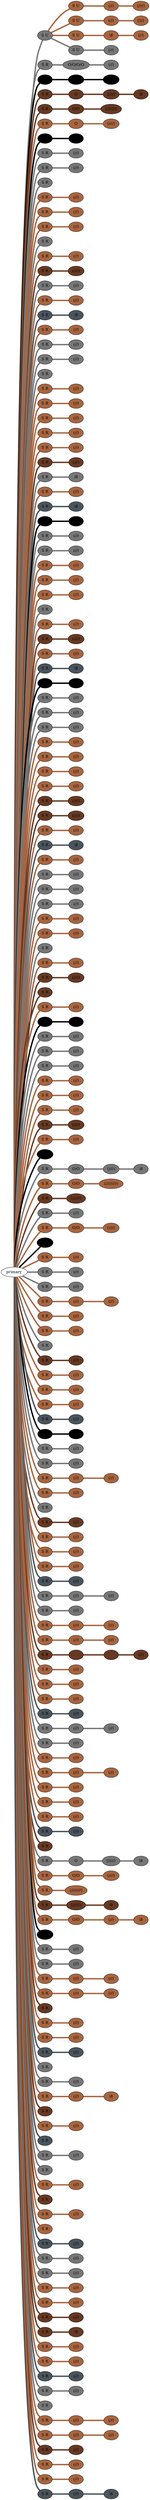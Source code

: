 graph {
 graph [rankdir=LR]
"1" [qtype="pendant_node", pendant_colors="#777777,#4A545C", pendant_ply="S", pendant_attach="U", pendant_length="23", label="S U", style=filled, fillcolor="#777777"]
"primary" -- "1" [qtype="pendant_link",penwidth=5,color="#777777"]
"1s1" [qtype="pendant_node", pendant_colors="#A86540", pendant_ply="S", pendant_attach="U", pendant_length="30", label="S U", style=filled, fillcolor="#A86540"]
"1" -- "1s1" [qtype="pendant_link",penwidth=5,color="#A86540"]
"1s1:0" [qtype="knot_node", knot_value="2", knot_type="L", knot_position="8.0", knot_spin="S", label="(//)", style=filled, fillcolor="#A86540"]
"1s1" -- "1s1:0" [qtype="knot_link",penwidth=5,color="#A86540"]
"1s1:1" [qtype="knot_node", knot_value="4", knot_type="L", knot_position="15.5", knot_spin="S", label="(////)", style=filled, fillcolor="#A86540"]
"1s1:0" -- "1s1:1" [qtype="knot_link",penwidth=5,color="#A86540"]
"1s2" [qtype="pendant_node", pendant_colors="#A86540", pendant_ply="S", pendant_attach="U", pendant_length="29", label="S U", style=filled, fillcolor="#A86540"]
"1" -- "1s2" [qtype="pendant_link",penwidth=5,color="#A86540"]
"1s2:0" [qtype="knot_node", knot_value="2", knot_type="L", knot_position="8.5", knot_spin="S", label="(//)", style=filled, fillcolor="#A86540"]
"1s2" -- "1s2:0" [qtype="knot_link",penwidth=5,color="#A86540"]
"1s2:1" [qtype="knot_node", knot_value="3", knot_type="L", knot_position="16.0", knot_spin="S", label="(///)", style=filled, fillcolor="#A86540"]
"1s2:0" -- "1s2:1" [qtype="knot_link",penwidth=5,color="#A86540"]
"1s3" [qtype="pendant_node", pendant_colors="#A86540", pendant_ply="S", pendant_attach="U", pendant_length="30", label="S U", style=filled, fillcolor="#A86540"]
"1" -- "1s3" [qtype="pendant_link",penwidth=5,color="#A86540"]
"1s3:0" [qtype="knot_node", knot_value="1", knot_type="E", knot_position="8.0", knot_spin="Z", label="\\8", style=filled, fillcolor="#A86540"]
"1s3" -- "1s3:0" [qtype="knot_link",penwidth=5,color="#A86540"]
"1s3:1" [qtype="knot_node", knot_value="2", knot_type="L", knot_position="15.5", knot_spin="S", label="(//)", style=filled, fillcolor="#A86540"]
"1s3:0" -- "1s3:1" [qtype="knot_link",penwidth=5,color="#A86540"]
"1s4" [qtype="pendant_node", pendant_colors="#777777", pendant_ply="S", pendant_attach="U", pendant_length="32", label="S U", style=filled, fillcolor="#777777"]
"1" -- "1s4" [qtype="pendant_link",penwidth=5,color="#777777"]
"1s4:0" [qtype="knot_node", knot_value="2", knot_type="L", knot_position="16.5", knot_spin="S", label="(//)", style=filled, fillcolor="#777777"]
"1s4" -- "1s4:0" [qtype="knot_link",penwidth=5,color="#777777"]
"2" [qtype="pendant_node", pendant_colors="#777777", pendant_ply="S", pendant_attach="R", pendant_length="43", label="S R", style=filled, fillcolor="#777777"]
"primary" -- "2" [qtype="pendant_link",penwidth=5,color="#777777"]
"2:0" [qtype="knot_node", knot_value="4", knot_type="S", knot_position="5.5", knot_spin="S", label="O/O/O/O", style=filled, fillcolor="#777777"]
"2" -- "2:0" [qtype="knot_link",penwidth=5,color="#777777"]
"2:1" [qtype="knot_node", knot_value="2", knot_type="L", knot_position="17.5", knot_spin="S", label="(//)", style=filled, fillcolor="#777777"]
"2:0" -- "2:1" [qtype="knot_link",penwidth=5,color="#777777"]
"3" [qtype="pendant_node", pendant_colors="#000000,#A86540", pendant_ply="S", pendant_attach="R", pendant_length="34", label="S R", style=filled, fillcolor="#000000"]
"primary" -- "3" [qtype="pendant_link",penwidth=5,color="#000000"]
"3:0" [qtype="knot_node", knot_value="2", knot_type="S", knot_position="6.5", knot_spin="S", label="O/O", style=filled, fillcolor="#000000"]
"3" -- "3:0" [qtype="knot_link",penwidth=5,color="#000000"]
"3:1" [qtype="knot_node", knot_value="4", knot_type="L", knot_position="18.0", knot_spin="S", label="(////)", style=filled, fillcolor="#000000"]
"3:0" -- "3:1" [qtype="knot_link",penwidth=5,color="#000000"]
"4" [qtype="pendant_node", pendant_colors="#673923", pendant_ply="S", pendant_attach="R", pendant_length="44", label="S R", style=filled, fillcolor="#673923"]
"primary" -- "4" [qtype="pendant_link",penwidth=5,color="#673923"]
"4:0" [qtype="knot_node", knot_value="1", knot_type="S", knot_position="6.5", knot_spin="S", label="O", style=filled, fillcolor="#673923"]
"4" -- "4:0" [qtype="knot_link",penwidth=5,color="#673923"]
"4:1" [qtype="knot_node", knot_value="4", knot_type="L", knot_position="18.0", knot_spin="S", label="(////)", style=filled, fillcolor="#673923"]
"4:0" -- "4:1" [qtype="knot_link",penwidth=5,color="#673923"]
"4:2" [qtype="knot_node", knot_value="1", knot_type="E", knot_position="26.5", knot_spin="Z", label="\\8", style=filled, fillcolor="#673923"]
"4:1" -- "4:2" [qtype="knot_link",penwidth=5,color="#673923"]
"5" [qtype="pendant_node", pendant_colors="#673923,#A86540", pendant_ply="S", pendant_attach="R", pendant_length="37", label="S R", style=filled, fillcolor="#673923"]
"primary" -- "5" [qtype="pendant_link",penwidth=5,color="#673923"]
"5:0" [qtype="knot_node", knot_value="2", knot_type="S", knot_position="7.0", knot_spin="S", label="O/O", style=filled, fillcolor="#673923"]
"5" -- "5:0" [qtype="knot_link",penwidth=5,color="#673923"]
"5:1" [qtype="knot_node", knot_value="7", knot_type="L", knot_position="17.5", knot_spin="S", label="(///////)", style=filled, fillcolor="#673923"]
"5:0" -- "5:1" [qtype="knot_link",penwidth=5,color="#673923"]
"6" [qtype="pendant_node", pendant_colors="#A86540", pendant_ply="S", pendant_attach="R", pendant_length="31", label="S R", style=filled, fillcolor="#A86540"]
"primary" -- "6" [qtype="pendant_link",penwidth=5,color="#A86540"]
"6:0" [qtype="knot_node", knot_value="1", knot_type="S", knot_position="6.5", knot_spin="S", label="O", style=filled, fillcolor="#A86540"]
"6" -- "6:0" [qtype="knot_link",penwidth=5,color="#A86540"]
"6:1" [qtype="knot_node", knot_value="4", knot_type="L", knot_position="16.5", knot_spin="S", label="(////)", style=filled, fillcolor="#A86540"]
"6:0" -- "6:1" [qtype="knot_link",penwidth=5,color="#A86540"]
"7" [qtype="pendant_node", pendant_colors="#000000,#A86540", pendant_ply="S", pendant_attach="R", pendant_length="38", label="S R", style=filled, fillcolor="#000000"]
"primary" -- "7" [qtype="pendant_link",penwidth=5,color="#000000"]
"7:0" [qtype="knot_node", knot_value="2", knot_type="L", knot_position="11.5", knot_spin="S", label="(//)", style=filled, fillcolor="#000000"]
"7" -- "7:0" [qtype="knot_link",penwidth=5,color="#000000"]
"8" [qtype="pendant_node", pendant_colors="#777777", pendant_ply="S", pendant_attach="R", pendant_length="35", label="S R", style=filled, fillcolor="#777777"]
"primary" -- "8" [qtype="pendant_link",penwidth=5,color="#777777"]
"8:0" [qtype="knot_node", knot_value="2", knot_type="L", knot_position="10.5", knot_spin="S", label="(//)", style=filled, fillcolor="#777777"]
"8" -- "8:0" [qtype="knot_link",penwidth=5,color="#777777"]
"9" [qtype="pendant_node", pendant_colors="#777777", pendant_ply="S", pendant_attach="R", pendant_length="36", label="S R", style=filled, fillcolor="#777777"]
"primary" -- "9" [qtype="pendant_link",penwidth=5,color="#777777"]
"9:0" [qtype="knot_node", knot_value="2", knot_type="L", knot_position="11.5", knot_spin="S", label="(//)", style=filled, fillcolor="#777777"]
"9" -- "9:0" [qtype="knot_link",penwidth=5,color="#777777"]
"10" [qtype="pendant_node", pendant_colors="#777777", pendant_ply="S", pendant_attach="R", pendant_length="36", label="S R", style=filled, fillcolor="#777777"]
"primary" -- "10" [qtype="pendant_link",penwidth=5,color="#777777"]
"11" [qtype="pendant_node", pendant_colors="#A86540", pendant_ply="S", pendant_attach="R", pendant_length="37", label="S R", style=filled, fillcolor="#A86540"]
"primary" -- "11" [qtype="pendant_link",penwidth=5,color="#A86540"]
"11:0" [qtype="knot_node", knot_value="2", knot_type="L", knot_position="11.0", knot_spin="S", label="(//)", style=filled, fillcolor="#A86540"]
"11" -- "11:0" [qtype="knot_link",penwidth=5,color="#A86540"]
"12" [qtype="pendant_node", pendant_colors="#A86540", pendant_ply="S", pendant_attach="R", pendant_length="31", label="S R", style=filled, fillcolor="#A86540"]
"primary" -- "12" [qtype="pendant_link",penwidth=5,color="#A86540"]
"12:0" [qtype="knot_node", knot_value="2", knot_type="L", knot_position="11.5", knot_spin="S", label="(//)", style=filled, fillcolor="#A86540"]
"12" -- "12:0" [qtype="knot_link",penwidth=5,color="#A86540"]
"13" [qtype="pendant_node", pendant_colors="#A86540", pendant_ply="S", pendant_attach="R", pendant_length="31", label="S R", style=filled, fillcolor="#A86540"]
"primary" -- "13" [qtype="pendant_link",penwidth=5,color="#A86540"]
"13:0" [qtype="knot_node", knot_value="2", knot_type="L", knot_position="11.5", knot_spin="S", label="(//)", style=filled, fillcolor="#A86540"]
"13" -- "13:0" [qtype="knot_link",penwidth=5,color="#A86540"]
"14" [qtype="pendant_node", pendant_colors="#777777", pendant_ply="S", pendant_attach="R", pendant_length="31", label="S R", style=filled, fillcolor="#777777"]
"primary" -- "14" [qtype="pendant_link",penwidth=5,color="#777777"]
"15" [qtype="pendant_node", pendant_colors="#A86540", pendant_ply="S", pendant_attach="R", pendant_length="39", label="S R", style=filled, fillcolor="#A86540"]
"primary" -- "15" [qtype="pendant_link",penwidth=5,color="#A86540"]
"15:0" [qtype="knot_node", knot_value="2", knot_type="L", knot_position="12.0", knot_spin="S", label="(//)", style=filled, fillcolor="#A86540"]
"15" -- "15:0" [qtype="knot_link",penwidth=5,color="#A86540"]
"16" [qtype="pendant_node", pendant_colors="#673923", pendant_ply="S", pendant_attach="R", pendant_length="35", label="S R", style=filled, fillcolor="#673923"]
"primary" -- "16" [qtype="pendant_link",penwidth=5,color="#673923"]
"16:0" [qtype="knot_node", knot_value="4", knot_type="L", knot_position="12.5", knot_spin="S", label="(////)", style=filled, fillcolor="#673923"]
"16" -- "16:0" [qtype="knot_link",penwidth=5,color="#673923"]
"17" [qtype="pendant_node", pendant_colors="#777777,#000000", pendant_ply="S", pendant_attach="R", pendant_length="39", label="S R", style=filled, fillcolor="#777777"]
"primary" -- "17" [qtype="pendant_link",penwidth=5,color="#777777"]
"17:0" [qtype="knot_node", knot_value="2", knot_type="L", knot_position="11.5", knot_spin="S", label="(//)", style=filled, fillcolor="#777777"]
"17" -- "17:0" [qtype="knot_link",penwidth=5,color="#777777"]
"18" [qtype="pendant_node", pendant_colors="#A86540,#000000", pendant_ply="S", pendant_attach="R", pendant_length="33", label="S R", style=filled, fillcolor="#A86540"]
"primary" -- "18" [qtype="pendant_link",penwidth=5,color="#A86540"]
"18:0" [qtype="knot_node", knot_value="2", knot_type="L", knot_position="11.0", knot_spin="S", label="(//)", style=filled, fillcolor="#A86540"]
"18" -- "18:0" [qtype="knot_link",penwidth=5,color="#A86540"]
"19" [qtype="pendant_node", pendant_colors="#4A545C", pendant_ply="S", pendant_attach="R", pendant_length="43", label="S R", style=filled, fillcolor="#4A545C"]
"primary" -- "19" [qtype="pendant_link",penwidth=5,color="#4A545C"]
"19:0" [qtype="knot_node", knot_value="1", knot_type="E", knot_position="11.0", knot_spin="Z", label="\\8", style=filled, fillcolor="#4A545C"]
"19" -- "19:0" [qtype="knot_link",penwidth=5,color="#4A545C"]
"20" [qtype="pendant_node", pendant_colors="#A86540,#000000", pendant_ply="S", pendant_attach="R", pendant_length="37", label="S R", style=filled, fillcolor="#A86540"]
"primary" -- "20" [qtype="pendant_link",penwidth=5,color="#A86540"]
"20:0" [qtype="knot_node", knot_value="2", knot_type="L", knot_position="10.0", knot_spin="S", label="(//)", style=filled, fillcolor="#A86540"]
"20" -- "20:0" [qtype="knot_link",penwidth=5,color="#A86540"]
"21" [qtype="pendant_node", pendant_colors="#777777", pendant_ply="S", pendant_attach="R", pendant_length="38", label="S R", style=filled, fillcolor="#777777"]
"primary" -- "21" [qtype="pendant_link",penwidth=5,color="#777777"]
"21:0" [qtype="knot_node", knot_value="2", knot_type="L", knot_position="10.0", knot_spin="S", label="(//)", style=filled, fillcolor="#777777"]
"21" -- "21:0" [qtype="knot_link",penwidth=5,color="#777777"]
"22" [qtype="pendant_node", pendant_colors="#777777", pendant_ply="S", pendant_attach="R", pendant_length="36", label="S R", style=filled, fillcolor="#777777"]
"primary" -- "22" [qtype="pendant_link",penwidth=5,color="#777777"]
"22:0" [qtype="knot_node", knot_value="2", knot_type="L", knot_position="11.0", knot_spin="S", label="(//)", style=filled, fillcolor="#777777"]
"22" -- "22:0" [qtype="knot_link",penwidth=5,color="#777777"]
"23" [qtype="pendant_node", pendant_colors="#777777", pendant_ply="S", pendant_attach="R", pendant_length="36", label="S R", style=filled, fillcolor="#777777"]
"primary" -- "23" [qtype="pendant_link",penwidth=5,color="#777777"]
"24" [qtype="pendant_node", pendant_colors="#A86540", pendant_ply="S", pendant_attach="R", pendant_length="39", label="S R", style=filled, fillcolor="#A86540"]
"primary" -- "24" [qtype="pendant_link",penwidth=5,color="#A86540"]
"24:0" [qtype="knot_node", knot_value="2", knot_type="L", knot_position="10.5", knot_spin="S", label="(//)", style=filled, fillcolor="#A86540"]
"24" -- "24:0" [qtype="knot_link",penwidth=5,color="#A86540"]
"25" [qtype="pendant_node", pendant_colors="#A86540", pendant_ply="S", pendant_attach="R", pendant_length="27", label="S R", style=filled, fillcolor="#A86540"]
"primary" -- "25" [qtype="pendant_link",penwidth=5,color="#A86540"]
"25:0" [qtype="knot_node", knot_value="2", knot_type="L", knot_position="10.0", knot_spin="S", label="(//)", style=filled, fillcolor="#A86540"]
"25" -- "25:0" [qtype="knot_link",penwidth=5,color="#A86540"]
"26" [qtype="pendant_node", pendant_colors="#A86540", pendant_ply="S", pendant_attach="R", pendant_length="30", label="S R", style=filled, fillcolor="#A86540"]
"primary" -- "26" [qtype="pendant_link",penwidth=5,color="#A86540"]
"26:0" [qtype="knot_node", knot_value="2", knot_type="L", knot_position="10.5", knot_spin="S", label="(//)", style=filled, fillcolor="#A86540"]
"26" -- "26:0" [qtype="knot_link",penwidth=5,color="#A86540"]
"27" [qtype="pendant_node", pendant_colors="#A86540", pendant_ply="S", pendant_attach="R", pendant_length="39", label="S R", style=filled, fillcolor="#A86540"]
"primary" -- "27" [qtype="pendant_link",penwidth=5,color="#A86540"]
"27:0" [qtype="knot_node", knot_value="2", knot_type="L", knot_position="10.0", knot_spin="S", label="(//)", style=filled, fillcolor="#A86540"]
"27" -- "27:0" [qtype="knot_link",penwidth=5,color="#A86540"]
"28" [qtype="pendant_node", pendant_colors="#A86540", pendant_ply="S", pendant_attach="R", pendant_length="44", label="S R", style=filled, fillcolor="#A86540"]
"primary" -- "28" [qtype="pendant_link",penwidth=5,color="#A86540"]
"28:0" [qtype="knot_node", knot_value="2", knot_type="L", knot_position="13.5", knot_spin="S", label="(//)", style=filled, fillcolor="#A86540"]
"28" -- "28:0" [qtype="knot_link",penwidth=5,color="#A86540"]
"29" [qtype="pendant_node", pendant_colors="#673923", pendant_ply="S", pendant_attach="R", pendant_length="35", label="S R", style=filled, fillcolor="#673923"]
"primary" -- "29" [qtype="pendant_link",penwidth=5,color="#673923"]
"29:0" [qtype="knot_node", knot_value="3", knot_type="L", knot_position="11.0", knot_spin="S", label="(///)", style=filled, fillcolor="#673923"]
"29" -- "29:0" [qtype="knot_link",penwidth=5,color="#673923"]
"30" [qtype="pendant_node", pendant_colors="#777777", pendant_ply="S", pendant_attach="R", pendant_length="35", label="S R", style=filled, fillcolor="#777777"]
"primary" -- "30" [qtype="pendant_link",penwidth=5,color="#777777"]
"30:0" [qtype="knot_node", knot_value="1", knot_type="E", knot_position="11.5", knot_spin="S", label="/8", style=filled, fillcolor="#777777"]
"30" -- "30:0" [qtype="knot_link",penwidth=5,color="#777777"]
"31" [qtype="pendant_node", pendant_colors="#A86540,#000000", pendant_ply="S", pendant_attach="R", pendant_length="40", label="S R", style=filled, fillcolor="#A86540"]
"primary" -- "31" [qtype="pendant_link",penwidth=5,color="#A86540"]
"31:0" [qtype="knot_node", knot_value="2", knot_type="L", knot_position="11.0", knot_spin="S", label="(//)", style=filled, fillcolor="#A86540"]
"31" -- "31:0" [qtype="knot_link",penwidth=5,color="#A86540"]
"32" [qtype="pendant_node", pendant_colors="#4A545C", pendant_ply="S", pendant_attach="R", pendant_length="44", label="S R", style=filled, fillcolor="#4A545C"]
"primary" -- "32" [qtype="pendant_link",penwidth=5,color="#4A545C"]
"32:0" [qtype="knot_node", knot_value="1", knot_type="E", knot_position="11.0", knot_spin="Z", label="\\8", style=filled, fillcolor="#4A545C"]
"32" -- "32:0" [qtype="knot_link",penwidth=5,color="#4A545C"]
"33" [qtype="pendant_node", pendant_colors="#000000,#A86540", pendant_ply="S", pendant_attach="R", pendant_length="38", label="S R", style=filled, fillcolor="#000000"]
"primary" -- "33" [qtype="pendant_link",penwidth=5,color="#000000"]
"33:0" [qtype="knot_node", knot_value="2", knot_type="L", knot_position="10.5", knot_spin="S", label="(//)", style=filled, fillcolor="#000000"]
"33" -- "33:0" [qtype="knot_link",penwidth=5,color="#000000"]
"34" [qtype="pendant_node", pendant_colors="#777777", pendant_ply="S", pendant_attach="R", pendant_length="35", label="S R", style=filled, fillcolor="#777777"]
"primary" -- "34" [qtype="pendant_link",penwidth=5,color="#777777"]
"34:0" [qtype="knot_node", knot_value="2", knot_type="L", knot_position="11.0", knot_spin="S", label="(//)", style=filled, fillcolor="#777777"]
"34" -- "34:0" [qtype="knot_link",penwidth=5,color="#777777"]
"35" [qtype="pendant_node", pendant_colors="#777777", pendant_ply="S", pendant_attach="R", pendant_length="35", label="S R", style=filled, fillcolor="#777777"]
"primary" -- "35" [qtype="pendant_link",penwidth=5,color="#777777"]
"35:0" [qtype="knot_node", knot_value="2", knot_type="L", knot_position="11.5", knot_spin="S", label="(//)", style=filled, fillcolor="#777777"]
"35" -- "35:0" [qtype="knot_link",penwidth=5,color="#777777"]
"36" [qtype="pendant_node", pendant_colors="#A86540", pendant_ply="S", pendant_attach="R", pendant_length="39", label="S R", style=filled, fillcolor="#A86540"]
"primary" -- "36" [qtype="pendant_link",penwidth=5,color="#A86540"]
"36:0" [qtype="knot_node", knot_value="2", knot_type="L", knot_position="10.5", knot_spin="S", label="(//)", style=filled, fillcolor="#A86540"]
"36" -- "36:0" [qtype="knot_link",penwidth=5,color="#A86540"]
"37" [qtype="pendant_node", pendant_colors="#A86540", pendant_ply="S", pendant_attach="R", pendant_length="27", label="S R", style=filled, fillcolor="#A86540"]
"primary" -- "37" [qtype="pendant_link",penwidth=5,color="#A86540"]
"37:0" [qtype="knot_node", knot_value="2", knot_type="L", knot_position="10.5", knot_spin="S", label="(//)", style=filled, fillcolor="#A86540"]
"37" -- "37:0" [qtype="knot_link",penwidth=5,color="#A86540"]
"38" [qtype="pendant_node", pendant_colors="#A86540", pendant_ply="S", pendant_attach="R", pendant_length="31", label="S R", style=filled, fillcolor="#A86540"]
"primary" -- "38" [qtype="pendant_link",penwidth=5,color="#A86540"]
"38:0" [qtype="knot_node", knot_value="2", knot_type="L", knot_position="11.0", knot_spin="S", label="(//)", style=filled, fillcolor="#A86540"]
"38" -- "38:0" [qtype="knot_link",penwidth=5,color="#A86540"]
"39" [qtype="pendant_node", pendant_colors="#777777", pendant_ply="S", pendant_attach="R", pendant_length="32", label="S R", style=filled, fillcolor="#777777"]
"primary" -- "39" [qtype="pendant_link",penwidth=5,color="#777777"]
"40" [qtype="pendant_node", pendant_colors="#A86540,#673923", pendant_ply="S", pendant_attach="R", pendant_length="39", label="S R", style=filled, fillcolor="#A86540"]
"primary" -- "40" [qtype="pendant_link",penwidth=5,color="#A86540"]
"40:0" [qtype="knot_node", knot_value="2", knot_type="L", knot_position="9.0", knot_spin="S", label="(//)", style=filled, fillcolor="#A86540"]
"40" -- "40:0" [qtype="knot_link",penwidth=5,color="#A86540"]
"41" [qtype="pendant_node", pendant_colors="#673923", pendant_ply="S", pendant_attach="R", pendant_length="35", label="S R", style=filled, fillcolor="#673923"]
"primary" -- "41" [qtype="pendant_link",penwidth=5,color="#673923"]
"41:0" [qtype="knot_node", knot_value="4", knot_type="L", knot_position="10.0", knot_spin="S", label="(////)", style=filled, fillcolor="#673923"]
"41" -- "41:0" [qtype="knot_link",penwidth=5,color="#673923"]
"42" [qtype="pendant_node", pendant_colors="#A86540,#000000", pendant_ply="S", pendant_attach="R", pendant_length="38", label="S R", style=filled, fillcolor="#A86540"]
"primary" -- "42" [qtype="pendant_link",penwidth=5,color="#A86540"]
"42:0" [qtype="knot_node", knot_value="2", knot_type="L", knot_position="10.5", knot_spin="S", label="(//)", style=filled, fillcolor="#A86540"]
"42" -- "42:0" [qtype="knot_link",penwidth=5,color="#A86540"]
"43" [qtype="pendant_node", pendant_colors="#4A545C", pendant_ply="S", pendant_attach="R", pendant_length="44", label="S R", style=filled, fillcolor="#4A545C"]
"primary" -- "43" [qtype="pendant_link",penwidth=5,color="#4A545C"]
"43:0" [qtype="knot_node", knot_value="1", knot_type="E", knot_position="11.5", knot_spin="Z", label="\\8", style=filled, fillcolor="#4A545C"]
"43" -- "43:0" [qtype="knot_link",penwidth=5,color="#4A545C"]
"44" [qtype="pendant_node", pendant_colors="#000000,#A86540", pendant_ply="S", pendant_attach="R", pendant_length="38", label="S R", style=filled, fillcolor="#000000"]
"primary" -- "44" [qtype="pendant_link",penwidth=5,color="#000000"]
"44:0" [qtype="knot_node", knot_value="2", knot_type="L", knot_position="10.5", knot_spin="S", label="(//)", style=filled, fillcolor="#000000"]
"44" -- "44:0" [qtype="knot_link",penwidth=5,color="#000000"]
"45" [qtype="pendant_node", pendant_colors="#777777", pendant_ply="S", pendant_attach="R", pendant_length="34", label="S R", style=filled, fillcolor="#777777"]
"primary" -- "45" [qtype="pendant_link",penwidth=5,color="#777777"]
"45:0" [qtype="knot_node", knot_value="2", knot_type="L", knot_position="10.5", knot_spin="S", label="(//)", style=filled, fillcolor="#777777"]
"45" -- "45:0" [qtype="knot_link",penwidth=5,color="#777777"]
"46" [qtype="pendant_node", pendant_colors="#777777", pendant_ply="S", pendant_attach="R", pendant_length="34", label="S R", style=filled, fillcolor="#777777"]
"primary" -- "46" [qtype="pendant_link",penwidth=5,color="#777777"]
"46:0" [qtype="knot_node", knot_value="2", knot_type="L", knot_position="11.0", knot_spin="S", label="(//)", style=filled, fillcolor="#777777"]
"46" -- "46:0" [qtype="knot_link",penwidth=5,color="#777777"]
"47" [qtype="pendant_node", pendant_colors="#777777", pendant_ply="S", pendant_attach="R", pendant_length="35", label="S R", style=filled, fillcolor="#777777"]
"primary" -- "47" [qtype="pendant_link",penwidth=5,color="#777777"]
"47:0" [qtype="knot_node", knot_value="2", knot_type="L", knot_position="11.0", knot_spin="S", label="(//)", style=filled, fillcolor="#777777"]
"47" -- "47:0" [qtype="knot_link",penwidth=5,color="#777777"]
"48" [qtype="pendant_node", pendant_colors="#A86540", pendant_ply="S", pendant_attach="R", pendant_length="39", label="S R", style=filled, fillcolor="#A86540"]
"primary" -- "48" [qtype="pendant_link",penwidth=5,color="#A86540"]
"48:0" [qtype="knot_node", knot_value="2", knot_type="L", knot_position="11.5", knot_spin="S", label="(//)", style=filled, fillcolor="#A86540"]
"48" -- "48:0" [qtype="knot_link",penwidth=5,color="#A86540"]
"49" [qtype="pendant_node", pendant_colors="#A86540", pendant_ply="S", pendant_attach="R", pendant_length="42", label="S R", style=filled, fillcolor="#A86540"]
"primary" -- "49" [qtype="pendant_link",penwidth=5,color="#A86540"]
"49:0" [qtype="knot_node", knot_value="2", knot_type="L", knot_position="10.5", knot_spin="S", label="(//)", style=filled, fillcolor="#A86540"]
"49" -- "49:0" [qtype="knot_link",penwidth=5,color="#A86540"]
"50" [qtype="pendant_node", pendant_colors="#A86540", pendant_ply="S", pendant_attach="R", pendant_length="38", label="S R", style=filled, fillcolor="#A86540"]
"primary" -- "50" [qtype="pendant_link",penwidth=5,color="#A86540"]
"50:0" [qtype="knot_node", knot_value="2", knot_type="L", knot_position="11.0", knot_spin="S", label="(//)", style=filled, fillcolor="#A86540"]
"50" -- "50:0" [qtype="knot_link",penwidth=5,color="#A86540"]
"51" [qtype="pendant_node", pendant_colors="#A86540", pendant_ply="S", pendant_attach="R", pendant_length="46", label="S R", style=filled, fillcolor="#A86540"]
"primary" -- "51" [qtype="pendant_link",penwidth=5,color="#A86540"]
"51:0" [qtype="knot_node", knot_value="2", knot_type="L", knot_position="14.5", knot_spin="S", label="(//)", style=filled, fillcolor="#A86540"]
"51" -- "51:0" [qtype="knot_link",penwidth=5,color="#A86540"]
"52" [qtype="pendant_node", pendant_colors="#673923", pendant_ply="S", pendant_attach="R", pendant_length="36", label="S R", style=filled, fillcolor="#673923"]
"primary" -- "52" [qtype="pendant_link",penwidth=5,color="#673923"]
"52:0" [qtype="knot_node", knot_value="4", knot_type="L", knot_position="11.5", knot_spin="S", label="(////)", style=filled, fillcolor="#673923"]
"52" -- "52:0" [qtype="knot_link",penwidth=5,color="#673923"]
"53" [qtype="pendant_node", pendant_colors="#673923", pendant_ply="S", pendant_attach="R", pendant_length="33", label="S R", style=filled, fillcolor="#673923"]
"primary" -- "53" [qtype="pendant_link",penwidth=5,color="#673923"]
"53:0" [qtype="knot_node", knot_value="4", knot_type="L", knot_position="11.5", knot_spin="S", label="(////)", style=filled, fillcolor="#673923"]
"53" -- "53:0" [qtype="knot_link",penwidth=5,color="#673923"]
"54" [qtype="pendant_node", pendant_colors="#A86540,#000000", pendant_ply="S", pendant_attach="R", pendant_length="39", label="S R", style=filled, fillcolor="#A86540"]
"primary" -- "54" [qtype="pendant_link",penwidth=5,color="#A86540"]
"54:0" [qtype="knot_node", knot_value="2", knot_type="L", knot_position="12.5", knot_spin="S", label="(//)", style=filled, fillcolor="#A86540"]
"54" -- "54:0" [qtype="knot_link",penwidth=5,color="#A86540"]
"55" [qtype="pendant_node", pendant_colors="#4A545C", pendant_ply="S", pendant_attach="R", pendant_length="42", label="S R", style=filled, fillcolor="#4A545C"]
"primary" -- "55" [qtype="pendant_link",penwidth=5,color="#4A545C"]
"55:0" [qtype="knot_node", knot_value="1", knot_type="E", knot_position="11.5", knot_spin="Z", label="\\8", style=filled, fillcolor="#4A545C"]
"55" -- "55:0" [qtype="knot_link",penwidth=5,color="#4A545C"]
"56" [qtype="pendant_node", pendant_colors="#A86540", pendant_ply="S", pendant_attach="R", pendant_length="36", label="S R", style=filled, fillcolor="#A86540"]
"primary" -- "56" [qtype="pendant_link",penwidth=5,color="#A86540"]
"56:0" [qtype="knot_node", knot_value="2", knot_type="L", knot_position="10.5", knot_spin="S", label="(//)", style=filled, fillcolor="#A86540"]
"56" -- "56:0" [qtype="knot_link",penwidth=5,color="#A86540"]
"57" [qtype="pendant_node", pendant_colors="#777777", pendant_ply="S", pendant_attach="R", pendant_length="34", label="S R", style=filled, fillcolor="#777777"]
"primary" -- "57" [qtype="pendant_link",penwidth=5,color="#777777"]
"57:0" [qtype="knot_node", knot_value="2", knot_type="L", knot_position="11.0", knot_spin="S", label="(//)", style=filled, fillcolor="#777777"]
"57" -- "57:0" [qtype="knot_link",penwidth=5,color="#777777"]
"58" [qtype="pendant_node", pendant_colors="#777777", pendant_ply="S", pendant_attach="R", pendant_length="36", label="S R", style=filled, fillcolor="#777777"]
"primary" -- "58" [qtype="pendant_link",penwidth=5,color="#777777"]
"58:0" [qtype="knot_node", knot_value="2", knot_type="L", knot_position="12.0", knot_spin="S", label="(//)", style=filled, fillcolor="#777777"]
"58" -- "58:0" [qtype="knot_link",penwidth=5,color="#777777"]
"59" [qtype="pendant_node", pendant_colors="#777777", pendant_ply="S", pendant_attach="R", pendant_length="38", label="S R", style=filled, fillcolor="#777777"]
"primary" -- "59" [qtype="pendant_link",penwidth=5,color="#777777"]
"59:0" [qtype="knot_node", knot_value="2", knot_type="L", knot_position="10.5", knot_spin="S", label="(//)", style=filled, fillcolor="#777777"]
"59" -- "59:0" [qtype="knot_link",penwidth=5,color="#777777"]
"60" [qtype="pendant_node", pendant_colors="#A86540", pendant_ply="S", pendant_attach="R", pendant_length="39", label="S R", style=filled, fillcolor="#A86540"]
"primary" -- "60" [qtype="pendant_link",penwidth=5,color="#A86540"]
"60:0" [qtype="knot_node", knot_value="2", knot_type="L", knot_position="12.5", knot_spin="S", label="(//)", style=filled, fillcolor="#A86540"]
"60" -- "60:0" [qtype="knot_link",penwidth=5,color="#A86540"]
"61" [qtype="pendant_node", pendant_colors="#A86540", pendant_ply="S", pendant_attach="R", pendant_length="31", label="S R", style=filled, fillcolor="#A86540"]
"primary" -- "61" [qtype="pendant_link",penwidth=5,color="#A86540"]
"61:0" [qtype="knot_node", knot_value="2", knot_type="L", knot_position="12.5", knot_spin="S", label="(//)", style=filled, fillcolor="#A86540"]
"61" -- "61:0" [qtype="knot_link",penwidth=5,color="#A86540"]
"62" [qtype="pendant_node", pendant_colors="#777777", pendant_ply="S", pendant_attach="R", pendant_length="37", label="S R", style=filled, fillcolor="#777777"]
"primary" -- "62" [qtype="pendant_link",penwidth=5,color="#777777"]
"63" [qtype="pendant_node", pendant_colors="#A86540", pendant_ply="S", pendant_attach="R", pendant_length="39", label="S R", style=filled, fillcolor="#A86540"]
"primary" -- "63" [qtype="pendant_link",penwidth=5,color="#A86540"]
"63:0" [qtype="knot_node", knot_value="2", knot_type="L", knot_position="13.5", knot_spin="S", label="(//)", style=filled, fillcolor="#A86540"]
"63" -- "63:0" [qtype="knot_link",penwidth=5,color="#A86540"]
"64" [qtype="pendant_node", pendant_colors="#673923", pendant_ply="S", pendant_attach="R", pendant_length="35", label="S R", style=filled, fillcolor="#673923"]
"primary" -- "64" [qtype="pendant_link",penwidth=5,color="#673923"]
"64:0" [qtype="knot_node", knot_value="4", knot_type="L", knot_position="12.5", knot_spin="S", label="(////)", style=filled, fillcolor="#673923"]
"64" -- "64:0" [qtype="knot_link",penwidth=5,color="#673923"]
"65" [qtype="pendant_node", pendant_colors="#673923,#A86540", pendant_ply="S", pendant_attach="R", pendant_length="31", label="S R", style=filled, fillcolor="#673923"]
"primary" -- "65" [qtype="pendant_link",penwidth=5,color="#673923"]
"66" [qtype="pendant_node", pendant_colors="#A86540,#000000", pendant_ply="S", pendant_attach="R", pendant_length="37", label="S R", style=filled, fillcolor="#A86540"]
"primary" -- "66" [qtype="pendant_link",penwidth=5,color="#A86540"]
"66:0" [qtype="knot_node", knot_value="2", knot_type="L", knot_position="13.5", knot_spin="S", label="(//)", style=filled, fillcolor="#A86540"]
"66" -- "66:0" [qtype="knot_link",penwidth=5,color="#A86540"]
"67" [qtype="pendant_node", pendant_colors="#000000,#A86540", pendant_ply="S", pendant_attach="R", pendant_length="38", label="S R", style=filled, fillcolor="#000000"]
"primary" -- "67" [qtype="pendant_link",penwidth=5,color="#000000"]
"67:0" [qtype="knot_node", knot_value="2", knot_type="L", knot_position="10.5", knot_spin="S", label="(//)", style=filled, fillcolor="#000000"]
"67" -- "67:0" [qtype="knot_link",penwidth=5,color="#000000"]
"68" [qtype="pendant_node", pendant_colors="#777777", pendant_ply="S", pendant_attach="R", pendant_length="37", label="S R", style=filled, fillcolor="#777777"]
"primary" -- "68" [qtype="pendant_link",penwidth=5,color="#777777"]
"68:0" [qtype="knot_node", knot_value="2", knot_type="L", knot_position="11.0", knot_spin="S", label="(//)", style=filled, fillcolor="#777777"]
"68" -- "68:0" [qtype="knot_link",penwidth=5,color="#777777"]
"69" [qtype="pendant_node", pendant_colors="#777777", pendant_ply="S", pendant_attach="R", pendant_length="35", label="S R", style=filled, fillcolor="#777777"]
"primary" -- "69" [qtype="pendant_link",penwidth=5,color="#777777"]
"69:0" [qtype="knot_node", knot_value="2", knot_type="L", knot_position="10.5", knot_spin="S", label="(//)", style=filled, fillcolor="#777777"]
"69" -- "69:0" [qtype="knot_link",penwidth=5,color="#777777"]
"70" [qtype="pendant_node", pendant_colors="#777777", pendant_ply="S", pendant_attach="R", pendant_length="32", label="S R", style=filled, fillcolor="#777777"]
"primary" -- "70" [qtype="pendant_link",penwidth=5,color="#777777"]
"70:0" [qtype="knot_node", knot_value="2", knot_type="L", knot_position="10.5", knot_spin="S", label="(//)", style=filled, fillcolor="#777777"]
"70" -- "70:0" [qtype="knot_link",penwidth=5,color="#777777"]
"71" [qtype="pendant_node", pendant_colors="#A86540", pendant_ply="S", pendant_attach="R", pendant_length="36", label="S R", style=filled, fillcolor="#A86540"]
"primary" -- "71" [qtype="pendant_link",penwidth=5,color="#A86540"]
"71:0" [qtype="knot_node", knot_value="2", knot_type="L", knot_position="11.0", knot_spin="S", label="(//)", style=filled, fillcolor="#A86540"]
"71" -- "71:0" [qtype="knot_link",penwidth=5,color="#A86540"]
"72" [qtype="pendant_node", pendant_colors="#A86540", pendant_ply="S", pendant_attach="R", pendant_length="29", label="S R", style=filled, fillcolor="#A86540"]
"primary" -- "72" [qtype="pendant_link",penwidth=5,color="#A86540"]
"72:0" [qtype="knot_node", knot_value="2", knot_type="L", knot_position="11.0", knot_spin="S", label="(//)", style=filled, fillcolor="#A86540"]
"72" -- "72:0" [qtype="knot_link",penwidth=5,color="#A86540"]
"73" [qtype="pendant_node", pendant_colors="#A86540,#673923", pendant_ply="S", pendant_attach="R", pendant_length="38", label="S R", style=filled, fillcolor="#A86540"]
"primary" -- "73" [qtype="pendant_link",penwidth=5,color="#A86540"]
"73:0" [qtype="knot_node", knot_value="2", knot_type="L", knot_position="11.5", knot_spin="S", label="(//)", style=filled, fillcolor="#A86540"]
"73" -- "73:0" [qtype="knot_link",penwidth=5,color="#A86540"]
"74" [qtype="pendant_node", pendant_colors="#673923", pendant_ply="S", pendant_attach="R", pendant_length="32", label="S R", style=filled, fillcolor="#673923"]
"primary" -- "74" [qtype="pendant_link",penwidth=5,color="#673923"]
"74:0" [qtype="knot_node", knot_value="4", knot_type="L", knot_position="13.0", knot_spin="S", label="(////)", style=filled, fillcolor="#673923"]
"74" -- "74:0" [qtype="knot_link",penwidth=5,color="#673923"]
"75" [qtype="pendant_node", pendant_colors="#A86540", pendant_ply="S", pendant_attach="R", pendant_length="40", label="S R", style=filled, fillcolor="#A86540"]
"primary" -- "75" [qtype="pendant_link",penwidth=5,color="#A86540"]
"75:0" [qtype="knot_node", knot_value="2", knot_type="L", knot_position="12.0", knot_spin="S", label="(//)", style=filled, fillcolor="#A86540"]
"75" -- "75:0" [qtype="knot_link",penwidth=5,color="#A86540"]
"M1" [qtype="pendant_node", pendant_colors="#000000", pendant_ply="U", pendant_attach="U", pendant_length="1", label="U U", style=filled, fillcolor="#000000"]
"primary" -- "M1" [qtype="pendant_link",penwidth=5,color="#000000"]
"76" [qtype="pendant_node", pendant_colors="#777777", pendant_ply="S", pendant_attach="R", pendant_length="36", label="S R", style=filled, fillcolor="#777777"]
"primary" -- "76" [qtype="pendant_link",penwidth=5,color="#777777"]
"76:0" [qtype="knot_node", knot_value="2", knot_type="S", knot_position="6.5", knot_spin="S", label="O/O", style=filled, fillcolor="#777777"]
"76" -- "76:0" [qtype="knot_link",penwidth=5,color="#777777"]
"76:1" [qtype="knot_node", knot_value="4", knot_type="L", knot_position="17.5", knot_spin="S", label="(////)", style=filled, fillcolor="#777777"]
"76:0" -- "76:1" [qtype="knot_link",penwidth=5,color="#777777"]
"76:2" [qtype="knot_node", knot_value="1", knot_type="E", knot_position="23.5", knot_spin="Z", label="\\8", style=filled, fillcolor="#777777"]
"76:1" -- "76:2" [qtype="knot_link",penwidth=5,color="#777777"]
"77" [qtype="pendant_node", pendant_colors="#A86540", pendant_ply="S", pendant_attach="R", pendant_length="31", label="S R", style=filled, fillcolor="#A86540"]
"primary" -- "77" [qtype="pendant_link",penwidth=5,color="#A86540"]
"77:0" [qtype="knot_node", knot_value="2", knot_type="S", knot_position="7.0", knot_spin="S", label="O/O", style=filled, fillcolor="#A86540"]
"77" -- "77:0" [qtype="knot_link",penwidth=5,color="#A86540"]
"77:1" [qtype="knot_node", knot_value="9", knot_type="L", knot_position="18.0", knot_spin="S", label="(/////////)", style=filled, fillcolor="#A86540"]
"77:0" -- "77:1" [qtype="knot_link",penwidth=5,color="#A86540"]
"78" [qtype="pendant_node", pendant_colors="#673923,#000000", pendant_ply="S", pendant_attach="R", pendant_length="31", label="S R", style=filled, fillcolor="#673923"]
"primary" -- "78" [qtype="pendant_link",penwidth=5,color="#673923"]
"78:0" [qtype="knot_node", knot_value="6", knot_type="L", knot_position="18.0", knot_spin="S", label="(//////)", style=filled, fillcolor="#673923"]
"78" -- "78:0" [qtype="knot_link",penwidth=5,color="#673923"]
"79" [qtype="pendant_node", pendant_colors="#777777", pendant_ply="S", pendant_attach="R", pendant_length="30", label="S R", style=filled, fillcolor="#777777"]
"primary" -- "79" [qtype="pendant_link",penwidth=5,color="#777777"]
"79:0" [qtype="knot_node", knot_value="2", knot_type="L", knot_position="17.0", knot_spin="S", label="(//)", style=filled, fillcolor="#777777"]
"79" -- "79:0" [qtype="knot_link",penwidth=5,color="#777777"]
"80" [qtype="pendant_node", pendant_colors="#A86540", pendant_ply="S", pendant_attach="R", pendant_length="30", label="S R", style=filled, fillcolor="#A86540"]
"primary" -- "80" [qtype="pendant_link",penwidth=5,color="#A86540"]
"80:0" [qtype="knot_node", knot_value="2", knot_type="S", knot_position="6.0", knot_spin="S", label="O/O", style=filled, fillcolor="#A86540"]
"80" -- "80:0" [qtype="knot_link",penwidth=5,color="#A86540"]
"80:1" [qtype="knot_node", knot_value="4", knot_type="L", knot_position="16.0", knot_spin="S", label="(////)", style=filled, fillcolor="#A86540"]
"80:0" -- "80:1" [qtype="knot_link",penwidth=5,color="#A86540"]
"M2" [qtype="pendant_node", pendant_colors="#000000", pendant_ply="U", pendant_attach="U", pendant_length="1", label="U U", style=filled, fillcolor="#000000"]
"primary" -- "M2" [qtype="pendant_link",penwidth=5,color="#000000"]
"81" [qtype="pendant_node", pendant_colors="#A86540", pendant_ply="S", pendant_attach="R", pendant_length="39", label="S R", style=filled, fillcolor="#A86540"]
"primary" -- "81" [qtype="pendant_link",penwidth=5,color="#A86540"]
"81:0" [qtype="knot_node", knot_value="2", knot_type="L", knot_position="11.0", knot_spin="S", label="(//)", style=filled, fillcolor="#A86540"]
"81" -- "81:0" [qtype="knot_link",penwidth=5,color="#A86540"]
"82" [qtype="pendant_node", pendant_colors="#777777", pendant_ply="S", pendant_attach="R", pendant_length="38", label="S R", style=filled, fillcolor="#777777"]
"primary" -- "82" [qtype="pendant_link",penwidth=5,color="#777777"]
"82:0" [qtype="knot_node", knot_value="2", knot_type="L", knot_position="10.5", knot_spin="S", label="(//)", style=filled, fillcolor="#777777"]
"82" -- "82:0" [qtype="knot_link",penwidth=5,color="#777777"]
"83" [qtype="pendant_node", pendant_colors="#777777", pendant_ply="S", pendant_attach="R", pendant_length="38", label="S R", style=filled, fillcolor="#777777"]
"primary" -- "83" [qtype="pendant_link",penwidth=5,color="#777777"]
"83:0" [qtype="knot_node", knot_value="2", knot_type="L", knot_position="11.0", knot_spin="S", label="(//)", style=filled, fillcolor="#777777"]
"83" -- "83:0" [qtype="knot_link",penwidth=5,color="#777777"]
"84" [qtype="pendant_node", pendant_colors="#A86540", pendant_ply="S", pendant_attach="R", pendant_length="35", label="S R", style=filled, fillcolor="#A86540"]
"primary" -- "84" [qtype="pendant_link",penwidth=5,color="#A86540"]
"84:0" [qtype="knot_node", knot_value="2", knot_type="L", knot_position="11.0", knot_spin="S", label="(//)", style=filled, fillcolor="#A86540"]
"84" -- "84:0" [qtype="knot_link",penwidth=5,color="#A86540"]
"84:1" [qtype="knot_node", knot_value="2", knot_type="L", knot_position="20.5", knot_spin="S", label="(//)", style=filled, fillcolor="#A86540"]
"84:0" -- "84:1" [qtype="knot_link",penwidth=5,color="#A86540"]
"85" [qtype="pendant_node", pendant_colors="#A86540", pendant_ply="S", pendant_attach="R", pendant_length="32", label="S R", style=filled, fillcolor="#A86540"]
"primary" -- "85" [qtype="pendant_link",penwidth=5,color="#A86540"]
"85:0" [qtype="knot_node", knot_value="2", knot_type="L", knot_position="11.5", knot_spin="S", label="(//)", style=filled, fillcolor="#A86540"]
"85" -- "85:0" [qtype="knot_link",penwidth=5,color="#A86540"]
"86" [qtype="pendant_node", pendant_colors="#A86540", pendant_ply="S", pendant_attach="R", pendant_length="30", label="S R", style=filled, fillcolor="#A86540"]
"primary" -- "86" [qtype="pendant_link",penwidth=5,color="#A86540"]
"86:0" [qtype="knot_node", knot_value="2", knot_type="L", knot_position="11.5", knot_spin="S", label="(//)", style=filled, fillcolor="#A86540"]
"86" -- "86:0" [qtype="knot_link",penwidth=5,color="#A86540"]
"87" [qtype="pendant_node", pendant_colors="#777777", pendant_ply="S", pendant_attach="R", pendant_length="40", label="S R", style=filled, fillcolor="#777777"]
"primary" -- "87" [qtype="pendant_link",penwidth=5,color="#777777"]
"88" [qtype="pendant_node", pendant_colors="#673923", pendant_ply="S", pendant_attach="R", pendant_length="35", label="S R", style=filled, fillcolor="#673923"]
"primary" -- "88" [qtype="pendant_link",penwidth=5,color="#673923"]
"88:0" [qtype="knot_node", knot_value="2", knot_type="L", knot_position="12.0", knot_spin="S", label="(//)", style=filled, fillcolor="#673923"]
"88" -- "88:0" [qtype="knot_link",penwidth=5,color="#673923"]
"89" [qtype="pendant_node", pendant_colors="#A86540,#000000", pendant_ply="S", pendant_attach="R", pendant_length="40", label="S R", style=filled, fillcolor="#A86540"]
"primary" -- "89" [qtype="pendant_link",penwidth=5,color="#A86540"]
"89:0" [qtype="knot_node", knot_value="2", knot_type="L", knot_position="12.0", knot_spin="S", label="(//)", style=filled, fillcolor="#A86540"]
"89" -- "89:0" [qtype="knot_link",penwidth=5,color="#A86540"]
"90" [qtype="pendant_node", pendant_colors="#A86540,#000000", pendant_ply="S", pendant_attach="R", pendant_length="37", label="S R", style=filled, fillcolor="#A86540"]
"primary" -- "90" [qtype="pendant_link",penwidth=5,color="#A86540"]
"90:0" [qtype="knot_node", knot_value="2", knot_type="L", knot_position="12.5", knot_spin="S", label="(//)", style=filled, fillcolor="#A86540"]
"90" -- "90:0" [qtype="knot_link",penwidth=5,color="#A86540"]
"91" [qtype="pendant_node", pendant_colors="#A86540,#000000", pendant_ply="S", pendant_attach="R", pendant_length="38", label="S R", style=filled, fillcolor="#A86540"]
"primary" -- "91" [qtype="pendant_link",penwidth=5,color="#A86540"]
"91:0" [qtype="knot_node", knot_value="2", knot_type="L", knot_position="12.5", knot_spin="S", label="(//)", style=filled, fillcolor="#A86540"]
"91" -- "91:0" [qtype="knot_link",penwidth=5,color="#A86540"]
"92" [qtype="pendant_node", pendant_colors="#4A545C", pendant_ply="S", pendant_attach="R", pendant_length="46", label="S R", style=filled, fillcolor="#4A545C"]
"primary" -- "92" [qtype="pendant_link",penwidth=5,color="#4A545C"]
"92:0" [qtype="knot_node", knot_value="2", knot_type="L", knot_position="12.0", knot_spin="S", label="(//)", style=filled, fillcolor="#4A545C"]
"92" -- "92:0" [qtype="knot_link",penwidth=5,color="#4A545C"]
"93" [qtype="pendant_node", pendant_colors="#000000,#A86540", pendant_ply="S", pendant_attach="R", pendant_length="40", label="S R", style=filled, fillcolor="#000000"]
"primary" -- "93" [qtype="pendant_link",penwidth=5,color="#000000"]
"93:0" [qtype="knot_node", knot_value="2", knot_type="L", knot_position="11.5", knot_spin="S", label="(//)", style=filled, fillcolor="#000000"]
"93" -- "93:0" [qtype="knot_link",penwidth=5,color="#000000"]
"94" [qtype="pendant_node", pendant_colors="#777777", pendant_ply="S", pendant_attach="R", pendant_length="39", label="S R", style=filled, fillcolor="#777777"]
"primary" -- "94" [qtype="pendant_link",penwidth=5,color="#777777"]
"94:0" [qtype="knot_node", knot_value="2", knot_type="L", knot_position="11.5", knot_spin="S", label="(//)", style=filled, fillcolor="#777777"]
"94" -- "94:0" [qtype="knot_link",penwidth=5,color="#777777"]
"95" [qtype="pendant_node", pendant_colors="#777777", pendant_ply="S", pendant_attach="R", pendant_length="40", label="S R", style=filled, fillcolor="#777777"]
"primary" -- "95" [qtype="pendant_link",penwidth=5,color="#777777"]
"95:0" [qtype="knot_node", knot_value="2", knot_type="L", knot_position="12.5", knot_spin="S", label="(//)", style=filled, fillcolor="#777777"]
"95" -- "95:0" [qtype="knot_link",penwidth=5,color="#777777"]
"96" [qtype="pendant_node", pendant_colors="#A86540", pendant_ply="S", pendant_attach="R", pendant_length="37", label="S R", style=filled, fillcolor="#A86540"]
"primary" -- "96" [qtype="pendant_link",penwidth=5,color="#A86540"]
"96:0" [qtype="knot_node", knot_value="2", knot_type="L", knot_position="12.5", knot_spin="S", label="(//)", style=filled, fillcolor="#A86540"]
"96" -- "96:0" [qtype="knot_link",penwidth=5,color="#A86540"]
"96:1" [qtype="knot_node", knot_value="2", knot_type="L", knot_position="21.0", knot_spin="S", label="(//)", style=filled, fillcolor="#A86540"]
"96:0" -- "96:1" [qtype="knot_link",penwidth=5,color="#A86540"]
"97" [qtype="pendant_node", pendant_colors="#A86540", pendant_ply="S", pendant_attach="R", pendant_length="29", label="S R", style=filled, fillcolor="#A86540"]
"primary" -- "97" [qtype="pendant_link",penwidth=5,color="#A86540"]
"97:0" [qtype="knot_node", knot_value="2", knot_type="L", knot_position="13.0", knot_spin="S", label="(//)", style=filled, fillcolor="#A86540"]
"97" -- "97:0" [qtype="knot_link",penwidth=5,color="#A86540"]
"98" [qtype="pendant_node", pendant_colors="#777777", pendant_ply="S", pendant_attach="R", pendant_length="42", label="S R", style=filled, fillcolor="#777777"]
"primary" -- "98" [qtype="pendant_link",penwidth=5,color="#777777"]
"99" [qtype="pendant_node", pendant_colors="#673923", pendant_ply="S", pendant_attach="R", pendant_length="38", label="S R", style=filled, fillcolor="#673923"]
"primary" -- "99" [qtype="pendant_link",penwidth=5,color="#673923"]
"99:0" [qtype="knot_node", knot_value="2", knot_type="L", knot_position="13.0", knot_spin="S", label="(//)", style=filled, fillcolor="#673923"]
"99" -- "99:0" [qtype="knot_link",penwidth=5,color="#673923"]
"100" [qtype="pendant_node", pendant_colors="#A86540,#000000", pendant_ply="S", pendant_attach="R", pendant_length="40", label="S R", style=filled, fillcolor="#A86540"]
"primary" -- "100" [qtype="pendant_link",penwidth=5,color="#A86540"]
"100:0" [qtype="knot_node", knot_value="2", knot_type="L", knot_position="13.0", knot_spin="S", label="(//)", style=filled, fillcolor="#A86540"]
"100" -- "100:0" [qtype="knot_link",penwidth=5,color="#A86540"]
"101" [qtype="pendant_node", pendant_colors="#A86540,#000000", pendant_ply="S", pendant_attach="R", pendant_length="36", label="S R", style=filled, fillcolor="#A86540"]
"primary" -- "101" [qtype="pendant_link",penwidth=5,color="#A86540"]
"101:0" [qtype="knot_node", knot_value="2", knot_type="L", knot_position="13.5", knot_spin="S", label="(//)", style=filled, fillcolor="#A86540"]
"101" -- "101:0" [qtype="knot_link",penwidth=5,color="#A86540"]
"102" [qtype="pendant_node", pendant_colors="#A86540,#000000", pendant_ply="S", pendant_attach="R", pendant_length="36", label="S R", style=filled, fillcolor="#A86540"]
"primary" -- "102" [qtype="pendant_link",penwidth=5,color="#A86540"]
"102:0" [qtype="knot_node", knot_value="2", knot_type="L", knot_position="13.5", knot_spin="S", label="(//)", style=filled, fillcolor="#A86540"]
"102" -- "102:0" [qtype="knot_link",penwidth=5,color="#A86540"]
"103" [qtype="pendant_node", pendant_colors="#4A545C", pendant_ply="S", pendant_attach="R", pendant_length="45", label="S R", style=filled, fillcolor="#4A545C"]
"primary" -- "103" [qtype="pendant_link",penwidth=5,color="#4A545C"]
"103:0" [qtype="knot_node", knot_value="2", knot_type="L", knot_position="10.5", knot_spin="S", label="(//)", style=filled, fillcolor="#4A545C"]
"103" -- "103:0" [qtype="knot_link",penwidth=5,color="#4A545C"]
"104" [qtype="pendant_node", pendant_colors="#777777", pendant_ply="S", pendant_attach="R", pendant_length="37", label="S R", style=filled, fillcolor="#777777"]
"primary" -- "104" [qtype="pendant_link",penwidth=5,color="#777777"]
"104:0" [qtype="knot_node", knot_value="2", knot_type="L", knot_position="11.0", knot_spin="S", label="(//)", style=filled, fillcolor="#777777"]
"104" -- "104:0" [qtype="knot_link",penwidth=5,color="#777777"]
"104:1" [qtype="knot_node", knot_value="2", knot_type="L", knot_position="22.0", knot_spin="S", label="(//)", style=filled, fillcolor="#777777"]
"104:0" -- "104:1" [qtype="knot_link",penwidth=5,color="#777777"]
"105" [qtype="pendant_node", pendant_colors="#777777", pendant_ply="S", pendant_attach="R", pendant_length="39", label="S R", style=filled, fillcolor="#777777"]
"primary" -- "105" [qtype="pendant_link",penwidth=5,color="#777777"]
"105:0" [qtype="knot_node", knot_value="2", knot_type="L", knot_position="11.0", knot_spin="S", label="(//)", style=filled, fillcolor="#777777"]
"105" -- "105:0" [qtype="knot_link",penwidth=5,color="#777777"]
"106" [qtype="pendant_node", pendant_colors="#A86540", pendant_ply="S", pendant_attach="R", pendant_length="41", label="S R", style=filled, fillcolor="#A86540"]
"primary" -- "106" [qtype="pendant_link",penwidth=5,color="#A86540"]
"106:0" [qtype="knot_node", knot_value="2", knot_type="L", knot_position="12.0", knot_spin="S", label="(//)", style=filled, fillcolor="#A86540"]
"106" -- "106:0" [qtype="knot_link",penwidth=5,color="#A86540"]
"106:1" [qtype="knot_node", knot_value="2", knot_type="L", knot_position="22.5", knot_spin="S", label="(//)", style=filled, fillcolor="#A86540"]
"106:0" -- "106:1" [qtype="knot_link",penwidth=5,color="#A86540"]
"107" [qtype="pendant_node", pendant_colors="#A86540", pendant_ply="S", pendant_attach="R", pendant_length="37", label="S R", style=filled, fillcolor="#A86540"]
"primary" -- "107" [qtype="pendant_link",penwidth=5,color="#A86540"]
"107:0" [qtype="knot_node", knot_value="2", knot_type="L", knot_position="11.0", knot_spin="S", label="(//)", style=filled, fillcolor="#A86540"]
"107" -- "107:0" [qtype="knot_link",penwidth=5,color="#A86540"]
"107:1" [qtype="knot_node", knot_value="2", knot_type="L", knot_position="22.0", knot_spin="S", label="(//)", style=filled, fillcolor="#A86540"]
"107:0" -- "107:1" [qtype="knot_link",penwidth=5,color="#A86540"]
"108" [qtype="pendant_node", pendant_colors="#673923", pendant_ply="S", pendant_attach="R", pendant_length="40", label="S R", style=filled, fillcolor="#673923"]
"primary" -- "108" [qtype="pendant_link",penwidth=5,color="#673923"]
"108:0" [qtype="knot_node", knot_value="1", knot_type="YPE?", knot_position="0", knot_spin="N", label="", style=filled, fillcolor="#673923"]
"108" -- "108:0" [qtype="knot_link",penwidth=5,color="#673923"]
"108:1" [qtype="knot_node", knot_value="1", knot_type="IR", knot_position="0", knot_spin="DIR", label="", style=filled, fillcolor="#673923"]
"108:0" -- "108:1" [qtype="knot_link",penwidth=5,color="#673923"]
"108:2" [qtype="knot_node", knot_value="2", knot_type="L", knot_position="11.0", knot_spin="S", label="(//)", style=filled, fillcolor="#673923"]
"108:1" -- "108:2" [qtype="knot_link",penwidth=5,color="#673923"]
"109" [qtype="pendant_node", pendant_colors="#A86540,#000000", pendant_ply="S", pendant_attach="R", pendant_length="40", label="S R", style=filled, fillcolor="#A86540"]
"primary" -- "109" [qtype="pendant_link",penwidth=5,color="#A86540"]
"109:0" [qtype="knot_node", knot_value="2", knot_type="L", knot_position="10.5", knot_spin="S", label="(//)", style=filled, fillcolor="#A86540"]
"109" -- "109:0" [qtype="knot_link",penwidth=5,color="#A86540"]
"110" [qtype="pendant_node", pendant_colors="#A86540,#000000", pendant_ply="S", pendant_attach="R", pendant_length="37", label="S R", style=filled, fillcolor="#A86540"]
"primary" -- "110" [qtype="pendant_link",penwidth=5,color="#A86540"]
"110:0" [qtype="knot_node", knot_value="2", knot_type="L", knot_position="11.0", knot_spin="S", label="(//)", style=filled, fillcolor="#A86540"]
"110" -- "110:0" [qtype="knot_link",penwidth=5,color="#A86540"]
"111" [qtype="pendant_node", pendant_colors="#A86540", pendant_ply="S", pendant_attach="R", pendant_length="36", label="S R", style=filled, fillcolor="#A86540"]
"primary" -- "111" [qtype="pendant_link",penwidth=5,color="#A86540"]
"111:0" [qtype="knot_node", knot_value="2", knot_type="L", knot_position="10.5", knot_spin="S", label="(//)", style=filled, fillcolor="#A86540"]
"111" -- "111:0" [qtype="knot_link",penwidth=5,color="#A86540"]
"112" [qtype="pendant_node", pendant_colors="#4A545C", pendant_ply="S", pendant_attach="R", pendant_length="44", label="S R", style=filled, fillcolor="#4A545C"]
"primary" -- "112" [qtype="pendant_link",penwidth=5,color="#4A545C"]
"112:0" [qtype="knot_node", knot_value="2", knot_type="L", knot_position="10.0", knot_spin="S", label="(//)", style=filled, fillcolor="#4A545C"]
"112" -- "112:0" [qtype="knot_link",penwidth=5,color="#4A545C"]
"113" [qtype="pendant_node", pendant_colors="#777777", pendant_ply="S", pendant_attach="R", pendant_length="39", label="S R", style=filled, fillcolor="#777777"]
"primary" -- "113" [qtype="pendant_link",penwidth=5,color="#777777"]
"113:0" [qtype="knot_node", knot_value="2", knot_type="L", knot_position="11.5", knot_spin="S", label="(//)", style=filled, fillcolor="#777777"]
"113" -- "113:0" [qtype="knot_link",penwidth=5,color="#777777"]
"113:1" [qtype="knot_node", knot_value="2", knot_type="L", knot_position="23.0", knot_spin="S", label="(//)", style=filled, fillcolor="#777777"]
"113:0" -- "113:1" [qtype="knot_link",penwidth=5,color="#777777"]
"114" [qtype="pendant_node", pendant_colors="#777777", pendant_ply="S", pendant_attach="R", pendant_length="39", label="S R", style=filled, fillcolor="#777777"]
"primary" -- "114" [qtype="pendant_link",penwidth=5,color="#777777"]
"114:0" [qtype="knot_node", knot_value="2", knot_type="L", knot_position="12.0", knot_spin="S", label="(//)", style=filled, fillcolor="#777777"]
"114" -- "114:0" [qtype="knot_link",penwidth=5,color="#777777"]
"115" [qtype="pendant_node", pendant_colors="#A86540", pendant_ply="S", pendant_attach="R", pendant_length="40", label="S R", style=filled, fillcolor="#A86540"]
"primary" -- "115" [qtype="pendant_link",penwidth=5,color="#A86540"]
"115:0" [qtype="knot_node", knot_value="2", knot_type="L", knot_position="13.0", knot_spin="S", label="(//)", style=filled, fillcolor="#A86540"]
"115" -- "115:0" [qtype="knot_link",penwidth=5,color="#A86540"]
"116" [qtype="pendant_node", pendant_colors="#A86540", pendant_ply="S", pendant_attach="R", pendant_length="35", label="S R", style=filled, fillcolor="#A86540"]
"primary" -- "116" [qtype="pendant_link",penwidth=5,color="#A86540"]
"116:0" [qtype="knot_node", knot_value="2", knot_type="L", knot_position="11.5", knot_spin="S", label="(//)", style=filled, fillcolor="#A86540"]
"116" -- "116:0" [qtype="knot_link",penwidth=5,color="#A86540"]
"116:1" [qtype="knot_node", knot_value="2", knot_type="L", knot_position="22.0", knot_spin="S", label="(//)", style=filled, fillcolor="#A86540"]
"116:0" -- "116:1" [qtype="knot_link",penwidth=5,color="#A86540"]
"117" [qtype="pendant_node", pendant_colors="#A86540,#000000", pendant_ply="S", pendant_attach="R", pendant_length="43", label="S R", style=filled, fillcolor="#A86540"]
"primary" -- "117" [qtype="pendant_link",penwidth=5,color="#A86540"]
"117:0" [qtype="knot_node", knot_value="2", knot_type="L", knot_position="11.0", knot_spin="S", label="(//)", style=filled, fillcolor="#A86540"]
"117" -- "117:0" [qtype="knot_link",penwidth=5,color="#A86540"]
"118" [qtype="pendant_node", pendant_colors="#A86540", pendant_ply="S", pendant_attach="R", pendant_length="37", label="S R", style=filled, fillcolor="#A86540"]
"primary" -- "118" [qtype="pendant_link",penwidth=5,color="#A86540"]
"118:0" [qtype="knot_node", knot_value="2", knot_type="L", knot_position="11.5", knot_spin="S", label="(//)", style=filled, fillcolor="#A86540"]
"118" -- "118:0" [qtype="knot_link",penwidth=5,color="#A86540"]
"119" [qtype="pendant_node", pendant_colors="#A86540,#000000", pendant_ply="S", pendant_attach="R", pendant_length="34", label="S R", style=filled, fillcolor="#A86540"]
"primary" -- "119" [qtype="pendant_link",penwidth=5,color="#A86540"]
"119:0" [qtype="knot_node", knot_value="2", knot_type="L", knot_position="11.0", knot_spin="S", label="(//)", style=filled, fillcolor="#A86540"]
"119" -- "119:0" [qtype="knot_link",penwidth=5,color="#A86540"]
"120" [qtype="pendant_node", pendant_colors="#4A545C", pendant_ply="S", pendant_attach="R", pendant_length="43", label="S R", style=filled, fillcolor="#4A545C"]
"primary" -- "120" [qtype="pendant_link",penwidth=5,color="#4A545C"]
"120:0" [qtype="knot_node", knot_value="2", knot_type="L", knot_position="12.0", knot_spin="S", label="(//)", style=filled, fillcolor="#4A545C"]
"120" -- "120:0" [qtype="knot_link",penwidth=5,color="#4A545C"]
"121" [qtype="pendant_node", pendant_colors="#673923", pendant_ply="S", pendant_attach="R", pendant_length="42", label="S R", style=filled, fillcolor="#673923"]
"primary" -- "121" [qtype="pendant_link",penwidth=5,color="#673923"]
"122" [qtype="pendant_node", pendant_colors="#777777", pendant_ply="S", pendant_attach="R", pendant_length="32", label="S R", style=filled, fillcolor="#777777"]
"primary" -- "122" [qtype="pendant_link",penwidth=5,color="#777777"]
"122:0" [qtype="knot_node", knot_value="1", knot_type="S", knot_position="6.5", knot_spin="S", label="O", style=filled, fillcolor="#777777"]
"122" -- "122:0" [qtype="knot_link",penwidth=5,color="#777777"]
"122:1" [qtype="knot_node", knot_value="5", knot_type="L", knot_position="12.0", knot_spin="S", label="(/////)", style=filled, fillcolor="#777777"]
"122:0" -- "122:1" [qtype="knot_link",penwidth=5,color="#777777"]
"122:2" [qtype="knot_node", knot_value="1", knot_type="E", knot_position="14.5", knot_spin="Z", label="\\8", style=filled, fillcolor="#777777"]
"122:1" -- "122:2" [qtype="knot_link",penwidth=5,color="#777777"]
"123" [qtype="pendant_node", pendant_colors="#A86540,#000000", pendant_ply="S", pendant_attach="R", pendant_length="47", label="S R", style=filled, fillcolor="#A86540"]
"primary" -- "123" [qtype="pendant_link",penwidth=5,color="#A86540"]
"123:0" [qtype="knot_node", knot_value="2", knot_type="S", knot_position="6.0", knot_spin="S", label="O/O", style=filled, fillcolor="#A86540"]
"123" -- "123:0" [qtype="knot_link",penwidth=5,color="#A86540"]
"123:1" [qtype="knot_node", knot_value="4", knot_type="L", knot_position="12.0", knot_spin="S", label="(////)", style=filled, fillcolor="#A86540"]
"123:0" -- "123:1" [qtype="knot_link",penwidth=5,color="#A86540"]
"124" [qtype="pendant_node", pendant_colors="#A86540", pendant_ply="S", pendant_attach="R", pendant_length="44", label="S R", style=filled, fillcolor="#A86540"]
"primary" -- "124" [qtype="pendant_link",penwidth=5,color="#A86540"]
"124:0" [qtype="knot_node", knot_value="8", knot_type="L", knot_position="14.0", knot_spin="S", label="(////////)", style=filled, fillcolor="#A86540"]
"124" -- "124:0" [qtype="knot_link",penwidth=5,color="#A86540"]
"125" [qtype="pendant_node", pendant_colors="#673923,#000000", pendant_ply="S", pendant_attach="R", pendant_length="25", label="S R", style=filled, fillcolor="#673923"]
"primary" -- "125" [qtype="pendant_link",penwidth=5,color="#673923"]
"125:0" [qtype="knot_node", knot_value="6", knot_type="L", knot_position="12.0", knot_spin="S", label="(//////)", style=filled, fillcolor="#673923"]
"125" -- "125:0" [qtype="knot_link",penwidth=5,color="#673923"]
"125:1" [qtype="knot_node", knot_value="1", knot_type="E", knot_position="17.0", knot_spin="S", label="/8", style=filled, fillcolor="#673923"]
"125:0" -- "125:1" [qtype="knot_link",penwidth=5,color="#673923"]
"126" [qtype="pendant_node", pendant_colors="#A86540", pendant_ply="S", pendant_attach="R", pendant_length="30", label="S R", style=filled, fillcolor="#A86540"]
"primary" -- "126" [qtype="pendant_link",penwidth=5,color="#A86540"]
"126:0" [qtype="knot_node", knot_value="2", knot_type="S", knot_position="6.0", knot_spin="S", label="O/O", style=filled, fillcolor="#A86540"]
"126" -- "126:0" [qtype="knot_link",penwidth=5,color="#A86540"]
"126:1" [qtype="knot_node", knot_value="2", knot_type="L", knot_position="11.0", knot_spin="S", label="(//)", style=filled, fillcolor="#A86540"]
"126:0" -- "126:1" [qtype="knot_link",penwidth=5,color="#A86540"]
"126:2" [qtype="knot_node", knot_value="1", knot_type="E", knot_position="16.0", knot_spin="Z", label="\\8", style=filled, fillcolor="#A86540"]
"126:1" -- "126:2" [qtype="knot_link",penwidth=5,color="#A86540"]
"M3" [qtype="pendant_node", pendant_colors="#000000", pendant_ply="U", pendant_attach="U", pendant_length="1", label="U U", style=filled, fillcolor="#000000"]
"primary" -- "M3" [qtype="pendant_link",penwidth=5,color="#000000"]
"127" [qtype="pendant_node", pendant_colors="#777777", pendant_ply="S", pendant_attach="R", pendant_length="39", label="S R", style=filled, fillcolor="#777777"]
"primary" -- "127" [qtype="pendant_link",penwidth=5,color="#777777"]
"127:0" [qtype="knot_node", knot_value="2", knot_type="L", knot_position="12.0", knot_spin="S", label="(//)", style=filled, fillcolor="#777777"]
"127" -- "127:0" [qtype="knot_link",penwidth=5,color="#777777"]
"128" [qtype="pendant_node", pendant_colors="#777777", pendant_ply="S", pendant_attach="R", pendant_length="40", label="S R", style=filled, fillcolor="#777777"]
"primary" -- "128" [qtype="pendant_link",penwidth=5,color="#777777"]
"128:0" [qtype="knot_node", knot_value="2", knot_type="L", knot_position="12.5", knot_spin="S", label="(//)", style=filled, fillcolor="#777777"]
"128" -- "128:0" [qtype="knot_link",penwidth=5,color="#777777"]
"129" [qtype="pendant_node", pendant_colors="#A86540", pendant_ply="S", pendant_attach="R", pendant_length="34", label="S R", style=filled, fillcolor="#A86540"]
"primary" -- "129" [qtype="pendant_link",penwidth=5,color="#A86540"]
"129:0" [qtype="knot_node", knot_value="2", knot_type="L", knot_position="13.0", knot_spin="S", label="(//)", style=filled, fillcolor="#A86540"]
"129" -- "129:0" [qtype="knot_link",penwidth=5,color="#A86540"]
"129:1" [qtype="knot_node", knot_value="2", knot_type="L", knot_position="23.0", knot_spin="S", label="(//)", style=filled, fillcolor="#A86540"]
"129:0" -- "129:1" [qtype="knot_link",penwidth=5,color="#A86540"]
"130" [qtype="pendant_node", pendant_colors="#A86540", pendant_ply="S", pendant_attach="R", pendant_length="38", label="S R", style=filled, fillcolor="#A86540"]
"primary" -- "130" [qtype="pendant_link",penwidth=5,color="#A86540"]
"130:0" [qtype="knot_node", knot_value="2", knot_type="L", knot_position="12.5", knot_spin="S", label="(//)", style=filled, fillcolor="#A86540"]
"130" -- "130:0" [qtype="knot_link",penwidth=5,color="#A86540"]
"130:1" [qtype="knot_node", knot_value="2", knot_type="L", knot_position="23.5", knot_spin="S", label="(//)", style=filled, fillcolor="#A86540"]
"130:0" -- "130:1" [qtype="knot_link",penwidth=5,color="#A86540"]
"131" [qtype="pendant_node", pendant_colors="#673923", pendant_ply="S", pendant_attach="R", pendant_length="42", label="S R", style=filled, fillcolor="#673923"]
"primary" -- "131" [qtype="pendant_link",penwidth=5,color="#673923"]
"132" [qtype="pendant_node", pendant_colors="#A86540", pendant_ply="S", pendant_attach="R", pendant_length="39", label="S R", style=filled, fillcolor="#A86540"]
"primary" -- "132" [qtype="pendant_link",penwidth=5,color="#A86540"]
"132:0" [qtype="knot_node", knot_value="2", knot_type="L", knot_position="12.5", knot_spin="S", label="(//)", style=filled, fillcolor="#A86540"]
"132" -- "132:0" [qtype="knot_link",penwidth=5,color="#A86540"]
"133" [qtype="pendant_node", pendant_colors="#A86540", pendant_ply="S", pendant_attach="R", pendant_length="35", label="S R", style=filled, fillcolor="#A86540"]
"primary" -- "133" [qtype="pendant_link",penwidth=5,color="#A86540"]
"133:0" [qtype="knot_node", knot_value="2", knot_type="L", knot_position="12.5", knot_spin="S", label="(//)", style=filled, fillcolor="#A86540"]
"133" -- "133:0" [qtype="knot_link",penwidth=5,color="#A86540"]
"134" [qtype="pendant_node", pendant_colors="#4A545C", pendant_ply="S", pendant_attach="R", pendant_length="36", label="S R", style=filled, fillcolor="#4A545C"]
"primary" -- "134" [qtype="pendant_link",penwidth=5,color="#4A545C"]
"134:0" [qtype="knot_node", knot_value="2", knot_type="L", knot_position="12.5", knot_spin="S", label="(//)", style=filled, fillcolor="#4A545C"]
"134" -- "134:0" [qtype="knot_link",penwidth=5,color="#4A545C"]
"135" [qtype="pendant_node", pendant_colors="#777777", pendant_ply="S", pendant_attach="R", pendant_length="42", label="S R", style=filled, fillcolor="#777777"]
"primary" -- "135" [qtype="pendant_link",penwidth=5,color="#777777"]
"136" [qtype="pendant_node", pendant_colors="#777777", pendant_ply="S", pendant_attach="R", pendant_length="37", label="S R", style=filled, fillcolor="#777777"]
"primary" -- "136" [qtype="pendant_link",penwidth=5,color="#777777"]
"136:0" [qtype="knot_node", knot_value="2", knot_type="L", knot_position="12.0", knot_spin="S", label="(//)", style=filled, fillcolor="#777777"]
"136" -- "136:0" [qtype="knot_link",penwidth=5,color="#777777"]
"137" [qtype="pendant_node", pendant_colors="#A86540", pendant_ply="S", pendant_attach="R", pendant_length="36", label="S R", style=filled, fillcolor="#A86540"]
"primary" -- "137" [qtype="pendant_link",penwidth=5,color="#A86540"]
"137:0" [qtype="knot_node", knot_value="2", knot_type="L", knot_position="13.0", knot_spin="S", label="(//)", style=filled, fillcolor="#A86540"]
"137" -- "137:0" [qtype="knot_link",penwidth=5,color="#A86540"]
"137:1" [qtype="knot_node", knot_value="1", knot_type="E", knot_position="23.5", knot_spin="Z", label="\\8", style=filled, fillcolor="#A86540"]
"137:0" -- "137:1" [qtype="knot_link",penwidth=5,color="#A86540"]
"138" [qtype="pendant_node", pendant_colors="#673923", pendant_ply="S", pendant_attach="R", pendant_length="40", label="S R", style=filled, fillcolor="#673923"]
"primary" -- "138" [qtype="pendant_link",penwidth=5,color="#673923"]
"139" [qtype="pendant_node", pendant_colors="#A86540", pendant_ply="S", pendant_attach="R", pendant_length="37", label="S R", style=filled, fillcolor="#A86540"]
"primary" -- "139" [qtype="pendant_link",penwidth=5,color="#A86540"]
"139:0" [qtype="knot_node", knot_value="2", knot_type="L", knot_position="12.5", knot_spin="S", label="(//)", style=filled, fillcolor="#A86540"]
"139" -- "139:0" [qtype="knot_link",penwidth=5,color="#A86540"]
"140" [qtype="pendant_node", pendant_colors="#4A545C", pendant_ply="S", pendant_attach="R", pendant_length="36", label="S R", style=filled, fillcolor="#4A545C"]
"primary" -- "140" [qtype="pendant_link",penwidth=5,color="#4A545C"]
"141" [qtype="pendant_node", pendant_colors="#777777", pendant_ply="S", pendant_attach="R", pendant_length="38", label="S R", style=filled, fillcolor="#777777"]
"primary" -- "141" [qtype="pendant_link",penwidth=5,color="#777777"]
"141:0" [qtype="knot_node", knot_value="2", knot_type="L", knot_position="12.0", knot_spin="S", label="(//)", style=filled, fillcolor="#777777"]
"141" -- "141:0" [qtype="knot_link",penwidth=5,color="#777777"]
"142" [qtype="pendant_node", pendant_colors="#777777", pendant_ply="S", pendant_attach="R", pendant_length="42", label="S R", style=filled, fillcolor="#777777"]
"primary" -- "142" [qtype="pendant_link",penwidth=5,color="#777777"]
"143" [qtype="pendant_node", pendant_colors="#A86540", pendant_ply="S", pendant_attach="R", pendant_length="37", label="S R", style=filled, fillcolor="#A86540"]
"primary" -- "143" [qtype="pendant_link",penwidth=5,color="#A86540"]
"143:0" [qtype="knot_node", knot_value="2", knot_type="L", knot_position="13.0", knot_spin="S", label="(//)", style=filled, fillcolor="#A86540"]
"143" -- "143:0" [qtype="knot_link",penwidth=5,color="#A86540"]
"144" [qtype="pendant_node", pendant_colors="#673923,#4D220E", pendant_ply="S", pendant_attach="R", pendant_length="41", label="S R", style=filled, fillcolor="#673923"]
"primary" -- "144" [qtype="pendant_link",penwidth=5,color="#673923"]
"145" [qtype="pendant_node", pendant_colors="#A86540", pendant_ply="S", pendant_attach="R", pendant_length="32", label="S R", style=filled, fillcolor="#A86540"]
"primary" -- "145" [qtype="pendant_link",penwidth=5,color="#A86540"]
"145:0" [qtype="knot_node", knot_value="2", knot_type="L", knot_position="11.5", knot_spin="S", label="(//)", style=filled, fillcolor="#A86540"]
"145" -- "145:0" [qtype="knot_link",penwidth=5,color="#A86540"]
"146" [qtype="pendant_node", pendant_colors="#A86540", pendant_ply="S", pendant_attach="R", pendant_length="33", label="S R", style=filled, fillcolor="#A86540"]
"primary" -- "146" [qtype="pendant_link",penwidth=5,color="#A86540"]
"147" [qtype="pendant_node", pendant_colors="#4A545C", pendant_ply="S", pendant_attach="R", pendant_length="36", label="S R", style=filled, fillcolor="#4A545C"]
"primary" -- "147" [qtype="pendant_link",penwidth=5,color="#4A545C"]
"147:0" [qtype="knot_node", knot_value="2", knot_type="L", knot_position="10.5", knot_spin="S", label="(//)", style=filled, fillcolor="#4A545C"]
"147" -- "147:0" [qtype="knot_link",penwidth=5,color="#4A545C"]
"148" [qtype="pendant_node", pendant_colors="#777777", pendant_ply="S", pendant_attach="R", pendant_length="38", label="S R", style=filled, fillcolor="#777777"]
"primary" -- "148" [qtype="pendant_link",penwidth=5,color="#777777"]
"148:0" [qtype="knot_node", knot_value="2", knot_type="L", knot_position="12.0", knot_spin="S", label="(//)", style=filled, fillcolor="#777777"]
"148" -- "148:0" [qtype="knot_link",penwidth=5,color="#777777"]
"149" [qtype="pendant_node", pendant_colors="#777777", pendant_ply="S", pendant_attach="R", pendant_length="39", label="S R", style=filled, fillcolor="#777777"]
"primary" -- "149" [qtype="pendant_link",penwidth=5,color="#777777"]
"149:0" [qtype="knot_node", knot_value="2", knot_type="L", knot_position="12.5", knot_spin="S", label="(//)", style=filled, fillcolor="#777777"]
"149" -- "149:0" [qtype="knot_link",penwidth=5,color="#777777"]
"150" [qtype="pendant_node", pendant_colors="#A86540", pendant_ply="S", pendant_attach="R", pendant_length="40", label="S R", style=filled, fillcolor="#A86540"]
"primary" -- "150" [qtype="pendant_link",penwidth=5,color="#A86540"]
"150:0" [qtype="knot_node", knot_value="2", knot_type="L", knot_position="12.0", knot_spin="S", label="(//)", style=filled, fillcolor="#A86540"]
"150" -- "150:0" [qtype="knot_link",penwidth=5,color="#A86540"]
"151" [qtype="pendant_node", pendant_colors="#A86540", pendant_ply="S", pendant_attach="R", pendant_length="39", label="S R", style=filled, fillcolor="#A86540"]
"primary" -- "151" [qtype="pendant_link",penwidth=5,color="#A86540"]
"151:0" [qtype="knot_node", knot_value="2", knot_type="L", knot_position="12.0", knot_spin="S", label="(//)", style=filled, fillcolor="#A86540"]
"151" -- "151:0" [qtype="knot_link",penwidth=5,color="#A86540"]
"152" [qtype="pendant_node", pendant_colors="#673923,#4D220E", pendant_ply="S", pendant_attach="R", pendant_length="38", label="S R", style=filled, fillcolor="#673923"]
"primary" -- "152" [qtype="pendant_link",penwidth=5,color="#673923"]
"152:0" [qtype="knot_node", knot_value="2", knot_type="L", knot_position="12.0", knot_spin="S", label="(//)", style=filled, fillcolor="#673923"]
"152" -- "152:0" [qtype="knot_link",penwidth=5,color="#673923"]
"153" [qtype="pendant_node", pendant_colors="#673923", pendant_ply="S", pendant_attach="R", pendant_length="36", label="S R", style=filled, fillcolor="#673923"]
"primary" -- "153" [qtype="pendant_link",penwidth=5,color="#673923"]
"153:0" [qtype="knot_node", knot_value="1", knot_type="E", knot_position="12.0", knot_spin="Z", label="\\8", style=filled, fillcolor="#673923"]
"153" -- "153:0" [qtype="knot_link",penwidth=5,color="#673923"]
"154" [qtype="pendant_node", pendant_colors="#A86540", pendant_ply="S", pendant_attach="R", pendant_length="31", label="S R", style=filled, fillcolor="#A86540"]
"primary" -- "154" [qtype="pendant_link",penwidth=5,color="#A86540"]
"154:0" [qtype="knot_node", knot_value="2", knot_type="L", knot_position="13.0", knot_spin="S", label="(//)", style=filled, fillcolor="#A86540"]
"154" -- "154:0" [qtype="knot_link",penwidth=5,color="#A86540"]
"155" [qtype="pendant_node", pendant_colors="#A86540", pendant_ply="S", pendant_attach="R", pendant_length="32", label="S R", style=filled, fillcolor="#A86540"]
"primary" -- "155" [qtype="pendant_link",penwidth=5,color="#A86540"]
"155:0" [qtype="knot_node", knot_value="2", knot_type="L", knot_position="13.0", knot_spin="S", label="(//)", style=filled, fillcolor="#A86540"]
"155" -- "155:0" [qtype="knot_link",penwidth=5,color="#A86540"]
"156" [qtype="pendant_node", pendant_colors="#4A545C", pendant_ply="S", pendant_attach="R", pendant_length="36", label="S R", style=filled, fillcolor="#4A545C"]
"primary" -- "156" [qtype="pendant_link",penwidth=5,color="#4A545C"]
"156:0" [qtype="knot_node", knot_value="2", knot_type="L", knot_position="12.5", knot_spin="S", label="(//)", style=filled, fillcolor="#4A545C"]
"156" -- "156:0" [qtype="knot_link",penwidth=5,color="#4A545C"]
"157" [qtype="pendant_node", pendant_colors="#777777", pendant_ply="S", pendant_attach="R", pendant_length="39", label="S R", style=filled, fillcolor="#777777"]
"primary" -- "157" [qtype="pendant_link",penwidth=5,color="#777777"]
"157:0" [qtype="knot_node", knot_value="2", knot_type="L", knot_position="11.5", knot_spin="S", label="(//)", style=filled, fillcolor="#777777"]
"157" -- "157:0" [qtype="knot_link",penwidth=5,color="#777777"]
"158" [qtype="pendant_node", pendant_colors="#777777", pendant_ply="S", pendant_attach="R", pendant_length="39", label="S R", style=filled, fillcolor="#777777"]
"primary" -- "158" [qtype="pendant_link",penwidth=5,color="#777777"]
"159" [qtype="pendant_node", pendant_colors="#A86540", pendant_ply="S", pendant_attach="R", pendant_length="43", label="S R", style=filled, fillcolor="#A86540"]
"primary" -- "159" [qtype="pendant_link",penwidth=5,color="#A86540"]
"159:0" [qtype="knot_node", knot_value="2", knot_type="L", knot_position="11.5", knot_spin="S", label="(//)", style=filled, fillcolor="#A86540"]
"159" -- "159:0" [qtype="knot_link",penwidth=5,color="#A86540"]
"159:1" [qtype="knot_node", knot_value="2", knot_type="L", knot_position="23.0", knot_spin="S", label="(//)", style=filled, fillcolor="#A86540"]
"159:0" -- "159:1" [qtype="knot_link",penwidth=5,color="#A86540"]
"160" [qtype="pendant_node", pendant_colors="#A86540", pendant_ply="S", pendant_attach="R", pendant_length="35", label="S R", style=filled, fillcolor="#A86540"]
"primary" -- "160" [qtype="pendant_link",penwidth=5,color="#A86540"]
"160:0" [qtype="knot_node", knot_value="2", knot_type="L", knot_position="10.5", knot_spin="S", label="(//)", style=filled, fillcolor="#A86540"]
"160" -- "160:0" [qtype="knot_link",penwidth=5,color="#A86540"]
"160:1" [qtype="knot_node", knot_value="2", knot_type="L", knot_position="21.5", knot_spin="S", label="(//)", style=filled, fillcolor="#A86540"]
"160:0" -- "160:1" [qtype="knot_link",penwidth=5,color="#A86540"]
"161" [qtype="pendant_node", pendant_colors="#673923", pendant_ply="S", pendant_attach="R", pendant_length="37", label="S R", style=filled, fillcolor="#673923"]
"primary" -- "161" [qtype="pendant_link",penwidth=5,color="#673923"]
"161:0" [qtype="knot_node", knot_value="2", knot_type="L", knot_position="11.0", knot_spin="S", label="(//)", style=filled, fillcolor="#673923"]
"161" -- "161:0" [qtype="knot_link",penwidth=5,color="#673923"]
"162" [qtype="pendant_node", pendant_colors="#A86540", pendant_ply="S", pendant_attach="R", pendant_length="31", label="S R", style=filled, fillcolor="#A86540"]
"primary" -- "162" [qtype="pendant_link",penwidth=5,color="#A86540"]
"162:0" [qtype="knot_node", knot_value="2", knot_type="L", knot_position="12.0", knot_spin="S", label="(//)", style=filled, fillcolor="#A86540"]
"162" -- "162:0" [qtype="knot_link",penwidth=5,color="#A86540"]
"163" [qtype="pendant_node", pendant_colors="#A86540", pendant_ply="S", pendant_attach="R", pendant_length="34", label="S R", style=filled, fillcolor="#A86540"]
"primary" -- "163" [qtype="pendant_link",penwidth=5,color="#A86540"]
"163:0" [qtype="knot_node", knot_value="2", knot_type="L", knot_position="11.5", knot_spin="S", label="(//)", style=filled, fillcolor="#A86540"]
"163" -- "163:0" [qtype="knot_link",penwidth=5,color="#A86540"]
"164" [qtype="pendant_node", pendant_colors="#4A545C", pendant_ply="S", pendant_attach="R", pendant_length="35", label="S R", style=filled, fillcolor="#4A545C"]
"primary" -- "164" [qtype="pendant_link",penwidth=5,color="#4A545C"]
"164:0" [qtype="knot_node", knot_value="2", knot_type="L", knot_position="12.0", knot_spin="S", label="(//)", style=filled, fillcolor="#4A545C"]
"164" -- "164:0" [qtype="knot_link",penwidth=5,color="#4A545C"]
"164:1" [qtype="knot_node", knot_value="1", knot_type="E", knot_position="22.0", knot_spin="Z", label="\\8", style=filled, fillcolor="#4A545C"]
"164:0" -- "164:1" [qtype="knot_link",penwidth=5,color="#4A545C"]
}
